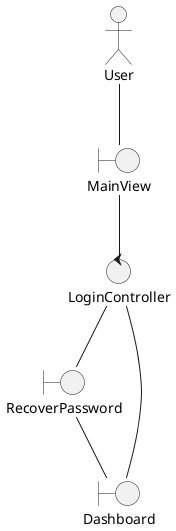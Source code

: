 @startuml DiagramaDeAnalisisDeLogin

actor User
boundary MainView
boundary RecoverPassword
control LoginController
boundary Dashboard

User -- MainView
MainView -- LoginController
LoginController -- RecoverPassword
RecoverPassword  -- Dashboard
LoginController -- Dashboard

@enduml
